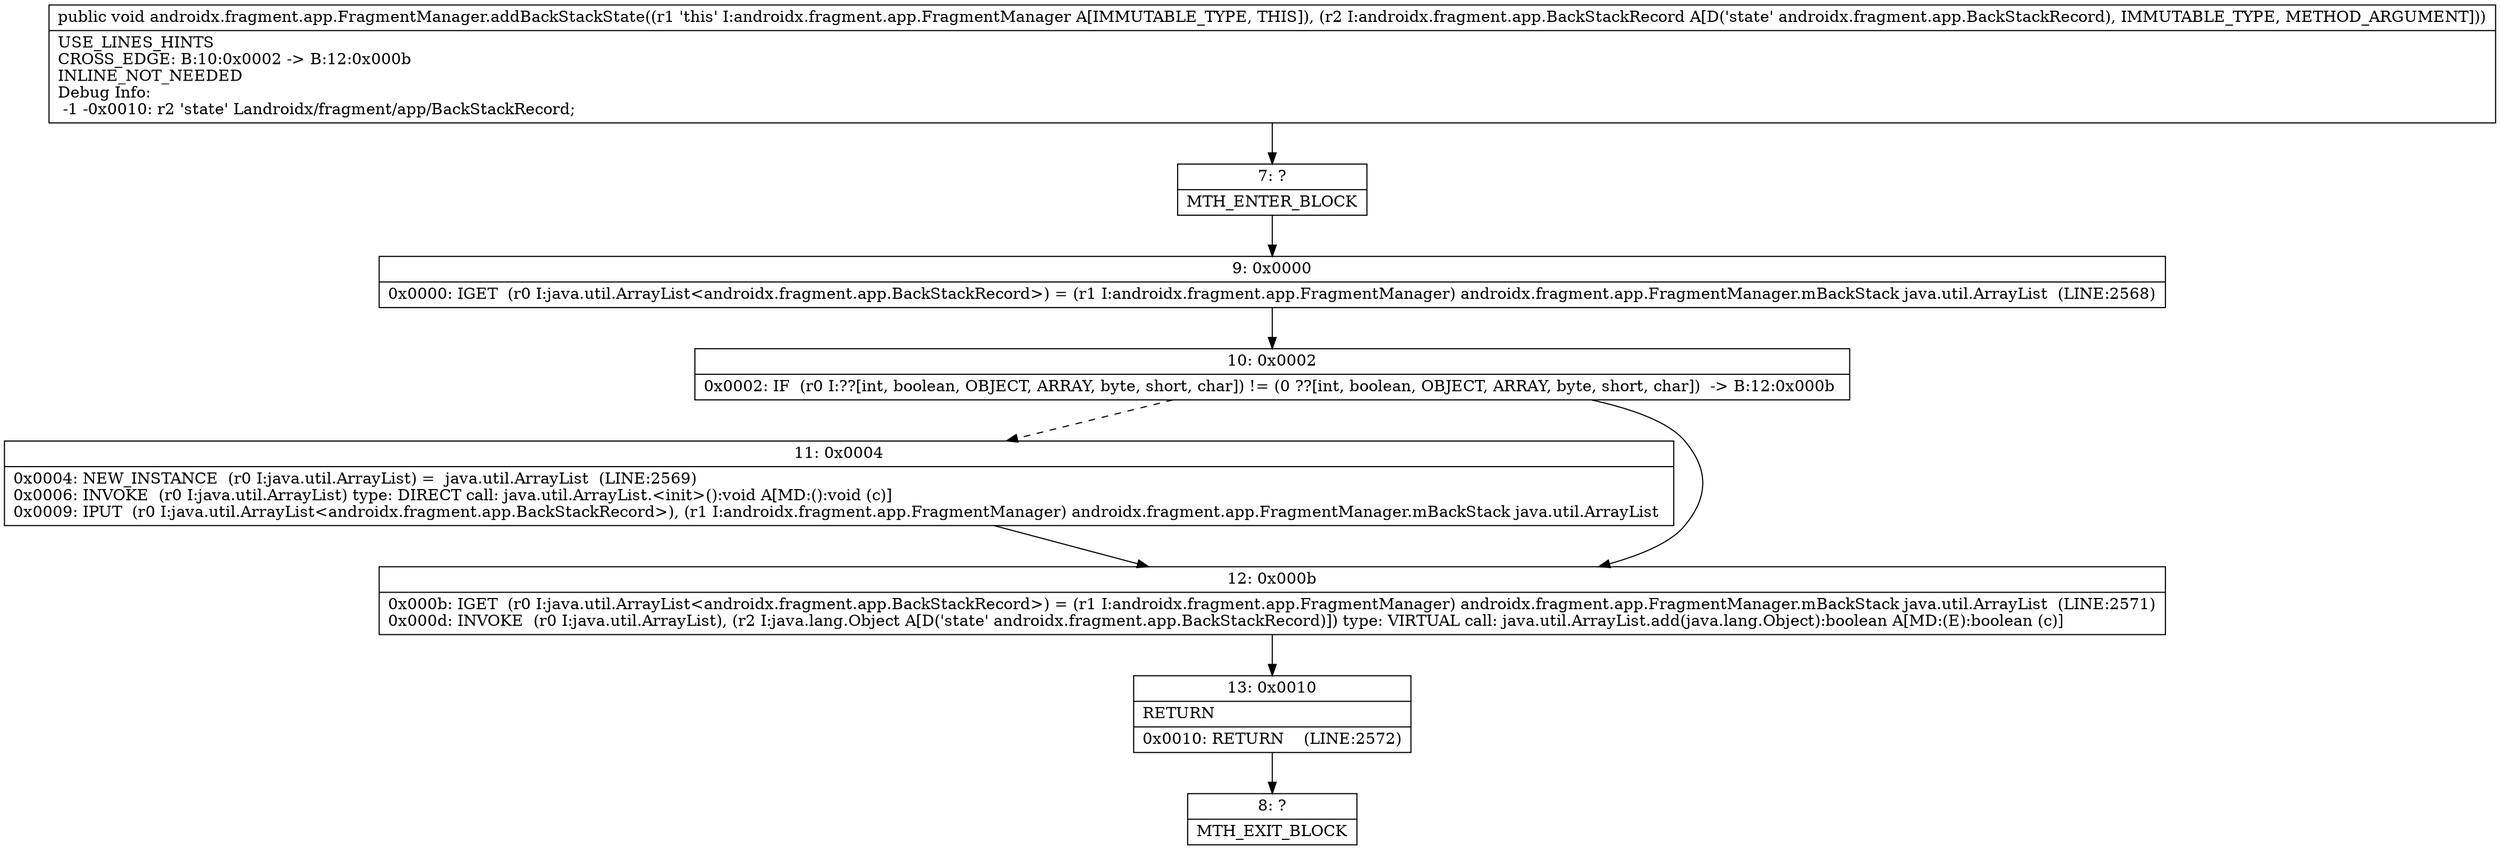 digraph "CFG forandroidx.fragment.app.FragmentManager.addBackStackState(Landroidx\/fragment\/app\/BackStackRecord;)V" {
Node_7 [shape=record,label="{7\:\ ?|MTH_ENTER_BLOCK\l}"];
Node_9 [shape=record,label="{9\:\ 0x0000|0x0000: IGET  (r0 I:java.util.ArrayList\<androidx.fragment.app.BackStackRecord\>) = (r1 I:androidx.fragment.app.FragmentManager) androidx.fragment.app.FragmentManager.mBackStack java.util.ArrayList  (LINE:2568)\l}"];
Node_10 [shape=record,label="{10\:\ 0x0002|0x0002: IF  (r0 I:??[int, boolean, OBJECT, ARRAY, byte, short, char]) != (0 ??[int, boolean, OBJECT, ARRAY, byte, short, char])  \-\> B:12:0x000b \l}"];
Node_11 [shape=record,label="{11\:\ 0x0004|0x0004: NEW_INSTANCE  (r0 I:java.util.ArrayList) =  java.util.ArrayList  (LINE:2569)\l0x0006: INVOKE  (r0 I:java.util.ArrayList) type: DIRECT call: java.util.ArrayList.\<init\>():void A[MD:():void (c)]\l0x0009: IPUT  (r0 I:java.util.ArrayList\<androidx.fragment.app.BackStackRecord\>), (r1 I:androidx.fragment.app.FragmentManager) androidx.fragment.app.FragmentManager.mBackStack java.util.ArrayList \l}"];
Node_12 [shape=record,label="{12\:\ 0x000b|0x000b: IGET  (r0 I:java.util.ArrayList\<androidx.fragment.app.BackStackRecord\>) = (r1 I:androidx.fragment.app.FragmentManager) androidx.fragment.app.FragmentManager.mBackStack java.util.ArrayList  (LINE:2571)\l0x000d: INVOKE  (r0 I:java.util.ArrayList), (r2 I:java.lang.Object A[D('state' androidx.fragment.app.BackStackRecord)]) type: VIRTUAL call: java.util.ArrayList.add(java.lang.Object):boolean A[MD:(E):boolean (c)]\l}"];
Node_13 [shape=record,label="{13\:\ 0x0010|RETURN\l|0x0010: RETURN    (LINE:2572)\l}"];
Node_8 [shape=record,label="{8\:\ ?|MTH_EXIT_BLOCK\l}"];
MethodNode[shape=record,label="{public void androidx.fragment.app.FragmentManager.addBackStackState((r1 'this' I:androidx.fragment.app.FragmentManager A[IMMUTABLE_TYPE, THIS]), (r2 I:androidx.fragment.app.BackStackRecord A[D('state' androidx.fragment.app.BackStackRecord), IMMUTABLE_TYPE, METHOD_ARGUMENT]))  | USE_LINES_HINTS\lCROSS_EDGE: B:10:0x0002 \-\> B:12:0x000b\lINLINE_NOT_NEEDED\lDebug Info:\l  \-1 \-0x0010: r2 'state' Landroidx\/fragment\/app\/BackStackRecord;\l}"];
MethodNode -> Node_7;Node_7 -> Node_9;
Node_9 -> Node_10;
Node_10 -> Node_11[style=dashed];
Node_10 -> Node_12;
Node_11 -> Node_12;
Node_12 -> Node_13;
Node_13 -> Node_8;
}

